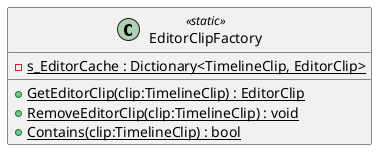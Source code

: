 @startuml
class EditorClipFactory <<static>> {
    {static} - s_EditorCache : Dictionary<TimelineClip, EditorClip>
    + {static} GetEditorClip(clip:TimelineClip) : EditorClip
    + {static} RemoveEditorClip(clip:TimelineClip) : void
    + {static} Contains(clip:TimelineClip) : bool
}
@enduml
